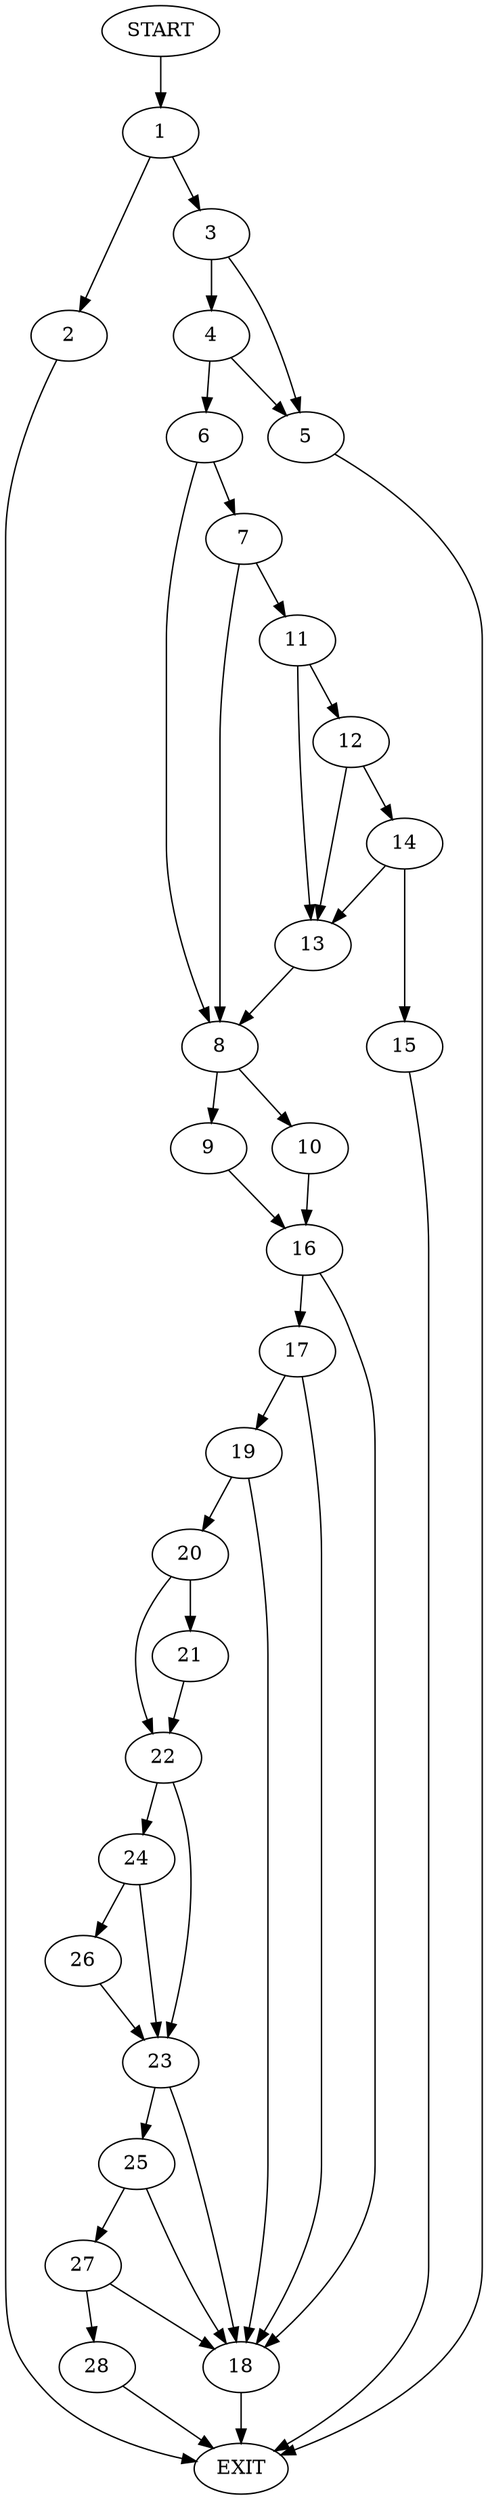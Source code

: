 digraph {
0 [label="START"]
29 [label="EXIT"]
0 -> 1
1 -> 2
1 -> 3
2 -> 29
3 -> 4
3 -> 5
5 -> 29
4 -> 5
4 -> 6
6 -> 7
6 -> 8
8 -> 9
8 -> 10
7 -> 8
7 -> 11
11 -> 12
11 -> 13
13 -> 8
12 -> 14
12 -> 13
14 -> 15
14 -> 13
15 -> 29
10 -> 16
9 -> 16
16 -> 17
16 -> 18
17 -> 19
17 -> 18
18 -> 29
19 -> 20
19 -> 18
20 -> 21
20 -> 22
22 -> 23
22 -> 24
21 -> 22
23 -> 25
23 -> 18
24 -> 23
24 -> 26
26 -> 23
25 -> 27
25 -> 18
27 -> 28
27 -> 18
28 -> 29
}
